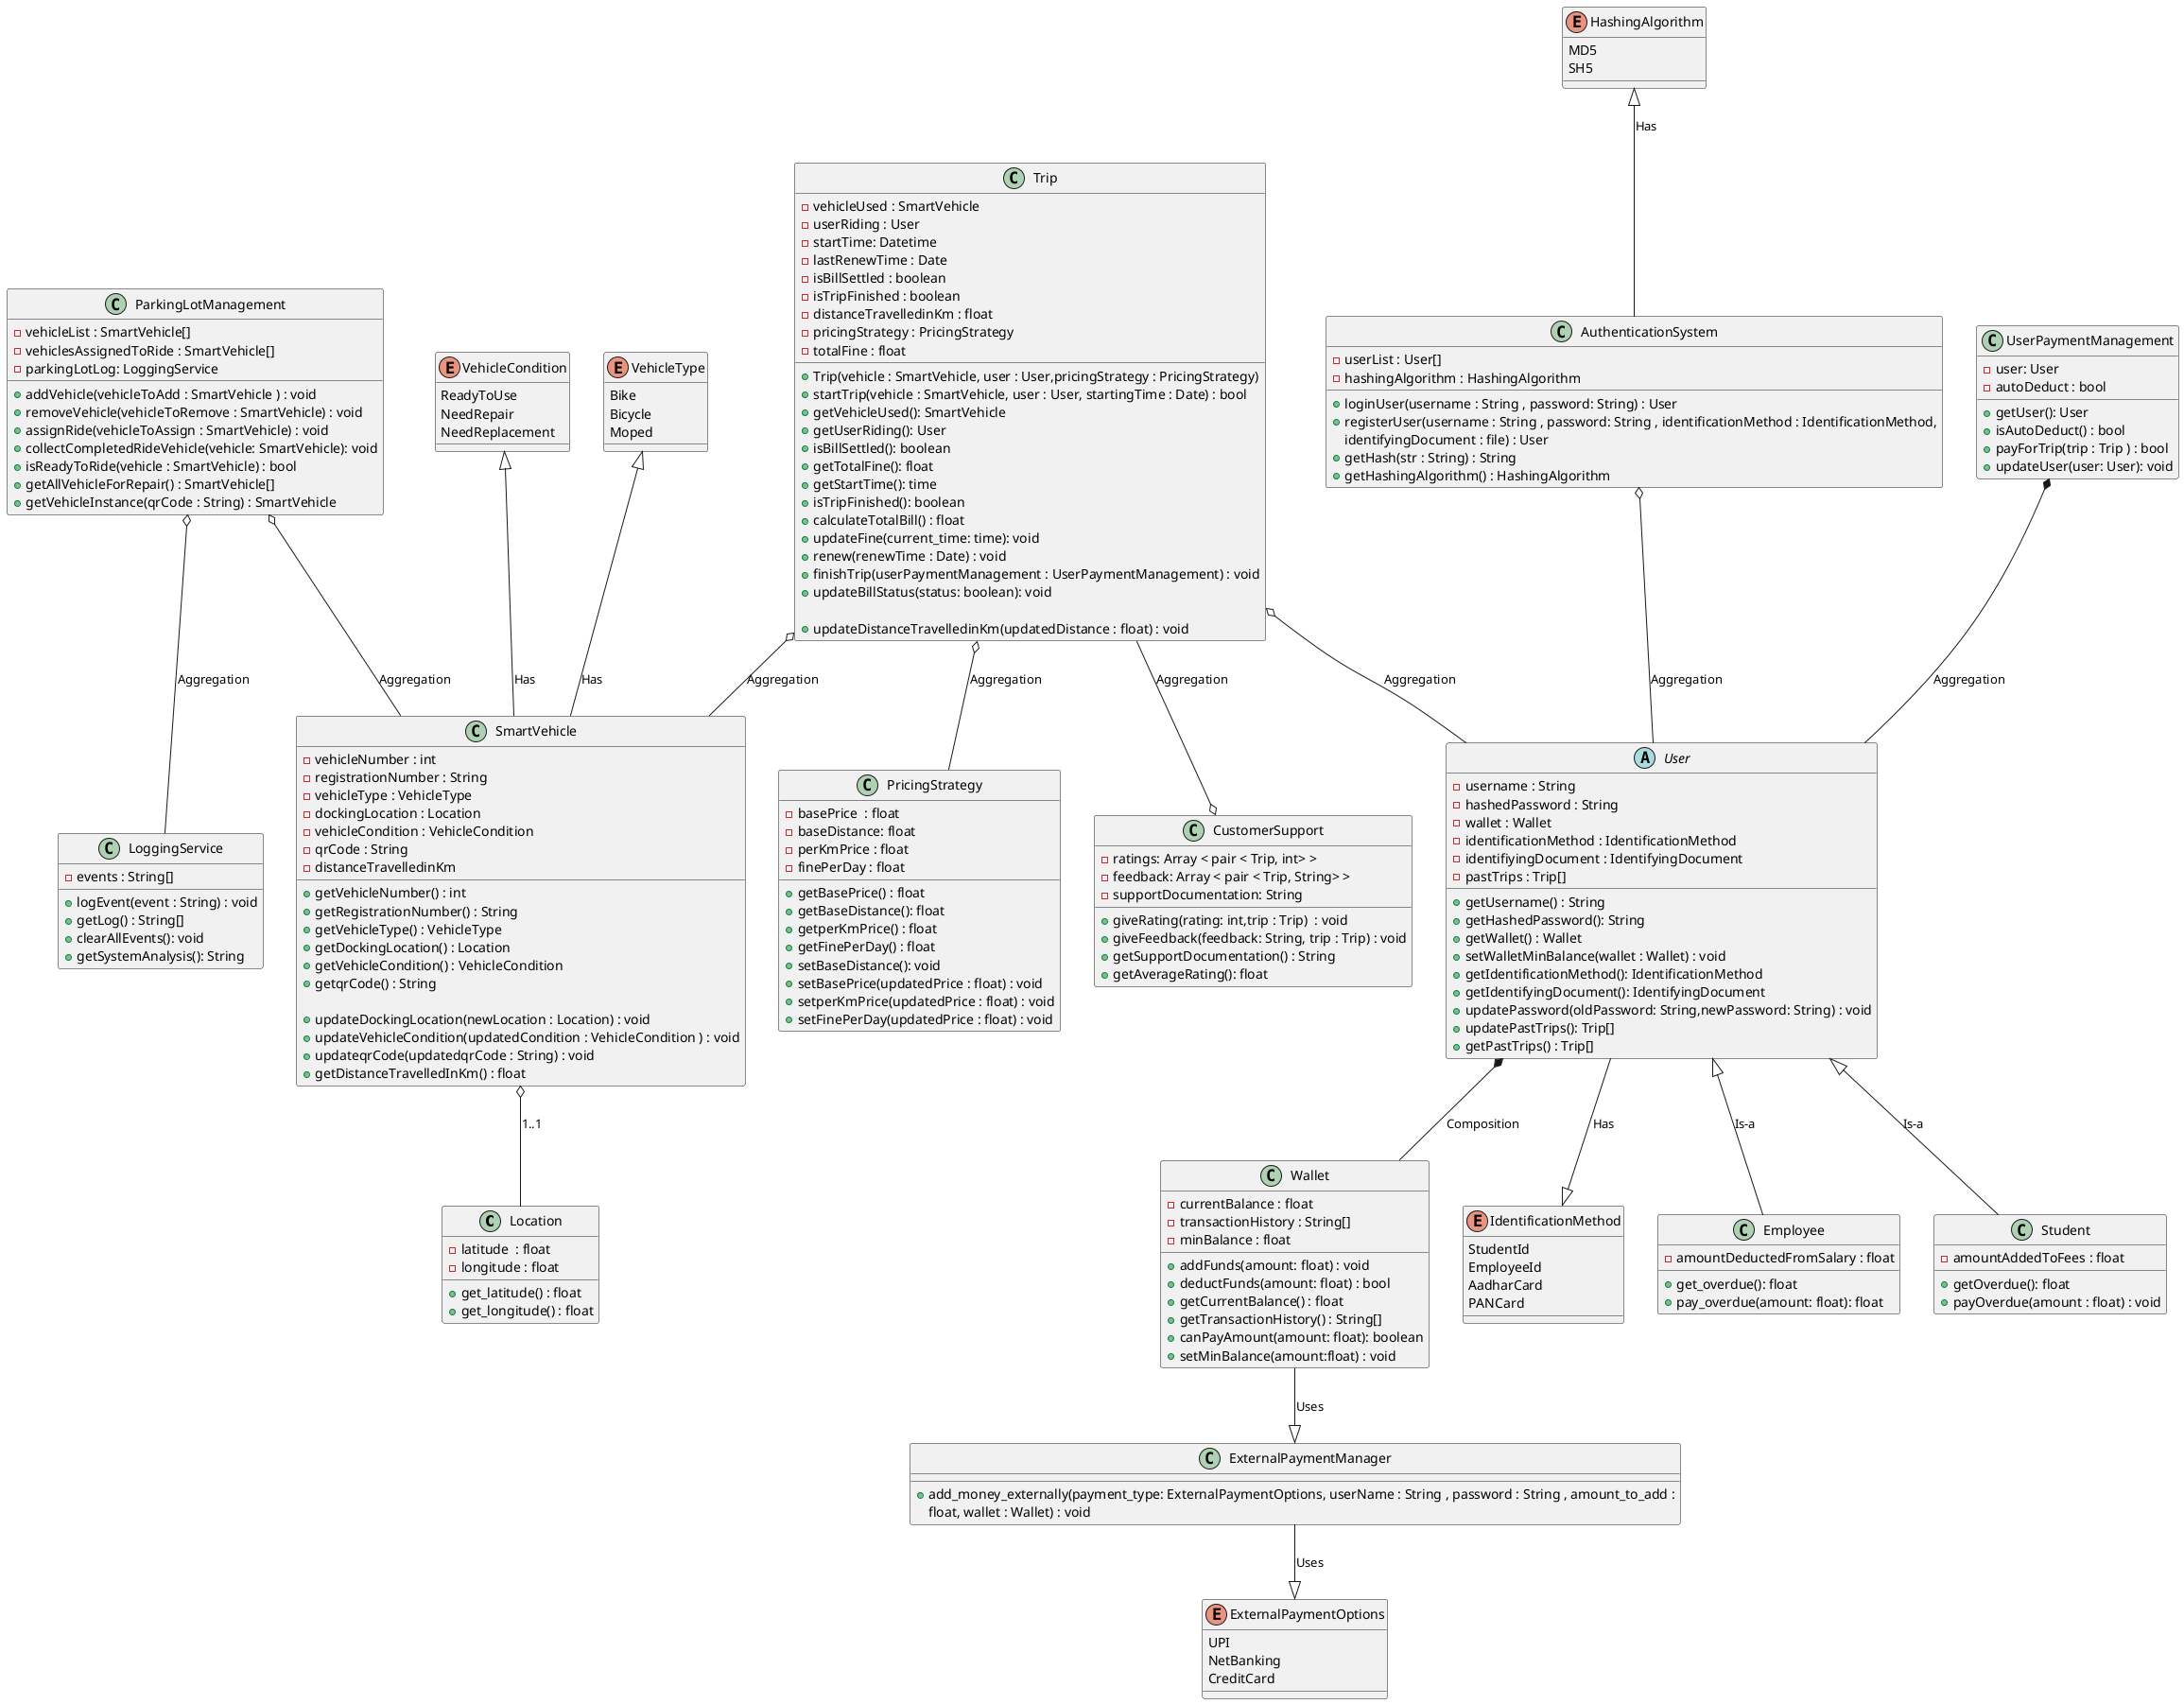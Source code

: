 @startuml Smart-Vehicle

class Location
{
   - latitude  : float
   - longitude : float
   + get_latitude() : float
   + get_longitude() : float
}


class SmartVehicle
{
   - vehicleNumber : int
   - registrationNumber : String
   - vehicleType : VehicleType
   - dockingLocation : Location
   ' - liveLocation : Location
   - vehicleCondition : VehicleCondition
   - qrCode : String
   - distanceTravelledinKm

   + getVehicleNumber() : int
   + getRegistrationNumber() : String
   + getVehicleType() : VehicleType
   + getDockingLocation() : Location
   ' + getLiveLocation(): Location
   + getVehicleCondition() : VehicleCondition
   + getqrCode() : String

   + updateDockingLocation(newLocation : Location) : void
   + updateVehicleCondition(updatedCondition : VehicleCondition ) : void
   + updateqrCode(updatedqrCode : String) : void           
   + getDistanceTravelledInKm() : float
}

class LoggingService
{
   - events : String[]
   + logEvent(event : String) : void
   + getLog() : String[]
   + clearAllEvents(): void
   + getSystemAnalysis(): String
}

class ParkingLotManagement
{
   - vehicleList : SmartVehicle[]
   - vehiclesAssignedToRide : SmartVehicle[]
   ' - vehicleToRepair : SmartVehicle[]
   - parkingLotLog: LoggingService              


   + addVehicle(vehicleToAdd : SmartVehicle ) : void
   + removeVehicle(vehicleToRemove : SmartVehicle) : void
   + assignRide(vehicleToAssign : SmartVehicle) : void
   + collectCompletedRideVehicle(vehicle: SmartVehicle): void
   ' + dockCompletedRideVehicle(vehicle : SmartVehicle) : void
   + isReadyToRide(vehicle : SmartVehicle) : bool
   + getAllVehicleForRepair() : SmartVehicle[]
   + getVehicleInstance(qrCode : String) : SmartVehicle
}

class Wallet
{
   - currentBalance : float
   - transactionHistory : String[]
   - minBalance : float
   + addFunds(amount: float) : void
   + deductFunds(amount: float) : bool
   + getCurrentBalance() : float
   + getTransactionHistory() : String[]
   + canPayAmount(amount: float): boolean
   ' + getMinBalance() : float
   + setMinBalance(amount:float) : void
}

enum IdentificationMethod
{
    StudentId
    EmployeeId
    AadharCard
    PANCard
}

enum VehicleCondition
{
    ReadyToUse 
    NeedRepair
    NeedReplacement
}

enum VehicleType
{
    Bike
    Bicycle
    Moped
}


enum ExternalPaymentOptions
{
    UPI
    NetBanking
    CreditCard
}

enum HashingAlgorithm
{
    MD5
    SH5
}

class AuthenticationSystem
{ 
    - userList : User[]
    - hashingAlgorithm : HashingAlgorithm
    
    + loginUser(username : String , password: String) : User
    + registerUser(username : String , password: String , identificationMethod : IdentificationMethod,
      identifyingDocument : file) : User
    + getHash(str : String) : String 
    + getHashingAlgorithm() : HashingAlgorithm
}

abstract class User
{
   - username : String
   - hashedPassword : String
   - wallet : Wallet
   - identificationMethod : IdentificationMethod
   - identifiyingDocument : IdentifyingDocument
   - pastTrips : Trip[]
   ' - college_id_number : int

   + getUsername() : String 
   + getHashedPassword(): String
   + getWallet() : Wallet
   + setWalletMinBalance(wallet : Wallet) : void
   + getIdentificationMethod(): IdentificationMethod
   + getIdentifyingDocument(): IdentifyingDocument
   ' + setIdentificationMethod(idMethodToSet :IdentificationMethods) : void
   ' + uploadIdentifyingDocument(docToUpload : File) : void
   + updatePassword(oldPassword: String,newPassword: String) : void
   + updatePastTrips(): Trip[]
   + getPastTrips() : Trip[]
   ' + get_id_number(): int
   ' + set_id_number(): int
}

class Employee
{
   - amountDeductedFromSalary : float
   ' + deductFromSalary(amount : float) : void
   + get_overdue(): float
   + pay_overdue(amount: float): float
}

class Student
{
   - amountAddedToFees : float
   + getOverdue(): float
   + payOverdue(amount : float) : void
}

class UserPaymentManagement
{
   - user: User
   - autoDeduct : bool
   + getUser(): User
   + isAutoDeduct() : bool
   + payForTrip(trip : Trip ) : bool
   + updateUser(user: User): void
   ' + addMoneyExternally(type : ExternalPaymentOptions, amountToAdd : float) : void
}

' class StudentPaymentManagement
' {
'    - student : Student
'    - autoDeduct : bool
'    - amountAddedToFees : float
'    + getStudent() : Student
'    + addToFees(amount : float) : void
' }

' class EmployeePaymentManagement
' {
'    - employee : Employee
'    - autoDeduct : bool
'    - amountDeductedFromSalary : float
'    + getEmployee() : Employee
'    + deductFromSalary(amount : float) : void
' }

class Trip
{
   - vehicleUsed : SmartVehicle
   - userRiding : User
   - startTime: Datetime
   - lastRenewTime : Date
   - isBillSettled : boolean
   - isTripFinished : boolean
   - distanceTravelledinKm : float
   - pricingStrategy : PricingStrategy 
   - totalFine : float
    
   + Trip(vehicle : SmartVehicle, user : User,pricingStrategy : PricingStrategy)
   + startTrip(vehicle : SmartVehicle, user : User, startingTime : Date) : bool 
   + getVehicleUsed(): SmartVehicle
   + getUserRiding(): User
   + isBillSettled(): boolean
   + getTotalFine(): float
   + getStartTime(): time
   + isTripFinished(): boolean
   + calculateTotalBill() : float
   + updateFine(current_time: time): void
   + renew(renewTime : Date) : void
   + finishTrip(userPaymentManagement : UserPaymentManagement) : void
   + updateBillStatus(status: boolean): void

   + updateDistanceTravelledinKm(updatedDistance : float) : void
}

class PricingStrategy
{
   - basePrice  : float
   - baseDistance: float
   - perKmPrice : float
   - finePerDay : float
   
   + getBasePrice() : float
   + getBaseDistance(): float
   + getperKmPrice() : float
   + getFinePerDay() : float
   + setBaseDistance(): void
   + setBasePrice(updatedPrice : float) : void
   + setperKmPrice(updatedPrice : float) : void
   + setFinePerDay(updatedPrice : float) : void
}

class CustomerSupport
{
  - ratings: Array < pair < Trip, int> >              
  - feedback: Array < pair < Trip, String> >
  - supportDocumentation: String  
  + giveRating(rating: int,trip : Trip)  : void 
  + giveFeedback(feedback: String, trip : Trip) : void
  + getSupportDocumentation() : String
  + getAverageRating(): float
}

class ExternalPaymentManager
{
   ' - username : String
   ' - password : String
   ' - mobileNumber : int
   + add_money_externally(payment_type: ExternalPaymentOptions, userName : String , password : String , amount_to_add : 
             float, wallet : Wallet) : void 

}


 
SmartVehicle o-- Location : 1..1
User <|-- Employee : Is-a
User <|-- Student : Is-a
' UserPaymentManagement <|.. EmployeePaymentManagement : Implements
' UserPaymentManagement <|.. StudentPaymentManagement : Implements
ParkingLotManagement o--  SmartVehicle : Aggregation 
ParkingLotManagement o--  LoggingService : Aggregation
 
User *-- Wallet : Composition
Trip o-- PricingStrategy : Aggregation
UserPaymentManagement *-- User :  Aggregation
' UserPaymentManagement *-- User : Composition
VehicleCondition <|-- SmartVehicle : Has
VehicleType <|-- SmartVehicle : Has
User --|> IdentificationMethod : Has
Trip o-- SmartVehicle  : Aggregation
Trip o-- User : Aggregation
Trip --o CustomerSupport : Aggregation
ExternalPaymentManager --|> ExternalPaymentOptions : Uses
AuthenticationSystem o-- User: Aggregation
HashingAlgorithm <|-- AuthenticationSystem : Has
Wallet --|> ExternalPaymentManager: Uses

' User -- SmartVehicle : Association ( Rides )
@enduml